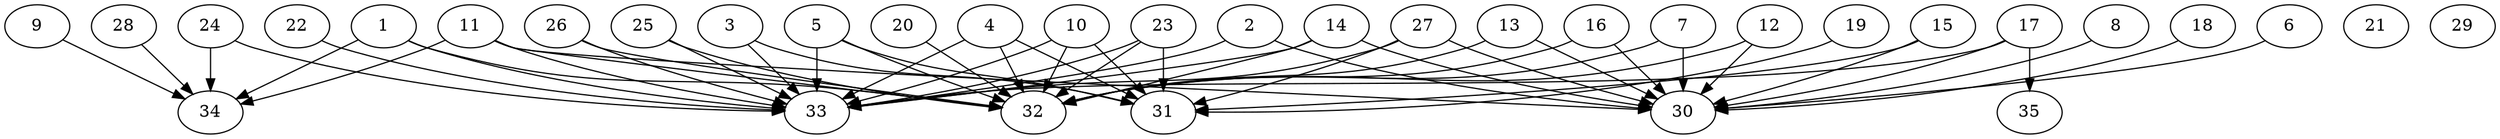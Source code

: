 // DAG automatically generated by daggen at Thu Oct  3 14:05:36 2019
// ./daggen --dot -n 35 --ccr 0.3 --fat 0.9 --regular 0.5 --density 0.7 --mindata 5242880 --maxdata 52428800 
digraph G {
  1 [size="165795840", alpha="0.15", expect_size="49738752"] 
  1 -> 32 [size ="49738752"]
  1 -> 33 [size ="49738752"]
  1 -> 34 [size ="49738752"]
  2 [size="74936320", alpha="0.13", expect_size="22480896"] 
  2 -> 30 [size ="22480896"]
  2 -> 33 [size ="22480896"]
  3 [size="144936960", alpha="0.10", expect_size="43481088"] 
  3 -> 31 [size ="43481088"]
  3 -> 33 [size ="43481088"]
  4 [size="52101120", alpha="0.11", expect_size="15630336"] 
  4 -> 31 [size ="15630336"]
  4 -> 32 [size ="15630336"]
  4 -> 33 [size ="15630336"]
  5 [size="82838187", alpha="0.04", expect_size="24851456"] 
  5 -> 31 [size ="24851456"]
  5 -> 32 [size ="24851456"]
  5 -> 33 [size ="24851456"]
  6 [size="145950720", alpha="0.06", expect_size="43785216"] 
  6 -> 30 [size ="43785216"]
  7 [size="132485120", alpha="0.07", expect_size="39745536"] 
  7 -> 30 [size ="39745536"]
  7 -> 32 [size ="39745536"]
  8 [size="28736853", alpha="0.05", expect_size="8621056"] 
  8 -> 30 [size ="8621056"]
  9 [size="19391147", alpha="0.09", expect_size="5817344"] 
  9 -> 34 [size ="5817344"]
  10 [size="76001280", alpha="0.03", expect_size="22800384"] 
  10 -> 31 [size ="22800384"]
  10 -> 32 [size ="22800384"]
  10 -> 33 [size ="22800384"]
  11 [size="26630827", alpha="0.14", expect_size="7989248"] 
  11 -> 30 [size ="7989248"]
  11 -> 32 [size ="7989248"]
  11 -> 33 [size ="7989248"]
  11 -> 34 [size ="7989248"]
  12 [size="140916053", alpha="0.01", expect_size="42274816"] 
  12 -> 30 [size ="42274816"]
  12 -> 32 [size ="42274816"]
  13 [size="83787093", alpha="0.01", expect_size="25136128"] 
  13 -> 30 [size ="25136128"]
  13 -> 32 [size ="25136128"]
  14 [size="162816000", alpha="0.02", expect_size="48844800"] 
  14 -> 30 [size ="48844800"]
  14 -> 32 [size ="48844800"]
  14 -> 33 [size ="48844800"]
  15 [size="94665387", alpha="0.17", expect_size="28399616"] 
  15 -> 30 [size ="28399616"]
  15 -> 31 [size ="28399616"]
  16 [size="125361493", alpha="0.08", expect_size="37608448"] 
  16 -> 30 [size ="37608448"]
  16 -> 32 [size ="37608448"]
  17 [size="17800533", alpha="0.01", expect_size="5340160"] 
  17 -> 30 [size ="5340160"]
  17 -> 33 [size ="5340160"]
  17 -> 35 [size ="5340160"]
  18 [size="72632320", alpha="0.19", expect_size="21789696"] 
  18 -> 30 [size ="21789696"]
  19 [size="113469440", alpha="0.09", expect_size="34040832"] 
  19 -> 31 [size ="34040832"]
  20 [size="27859627", alpha="0.13", expect_size="8357888"] 
  20 -> 32 [size ="8357888"]
  21 [size="53770240", alpha="0.15", expect_size="16131072"] 
  22 [size="164512427", alpha="0.04", expect_size="49353728"] 
  22 -> 33 [size ="49353728"]
  23 [size="173243733", alpha="0.10", expect_size="51973120"] 
  23 -> 31 [size ="51973120"]
  23 -> 32 [size ="51973120"]
  23 -> 33 [size ="51973120"]
  24 [size="22101333", alpha="0.00", expect_size="6630400"] 
  24 -> 33 [size ="6630400"]
  24 -> 34 [size ="6630400"]
  25 [size="35304107", alpha="0.19", expect_size="10591232"] 
  25 -> 32 [size ="10591232"]
  25 -> 33 [size ="10591232"]
  26 [size="170171733", alpha="0.14", expect_size="51051520"] 
  26 -> 32 [size ="51051520"]
  26 -> 33 [size ="51051520"]
  27 [size="78629547", alpha="0.03", expect_size="23588864"] 
  27 -> 30 [size ="23588864"]
  27 -> 31 [size ="23588864"]
  27 -> 33 [size ="23588864"]
  28 [size="83995307", alpha="0.14", expect_size="25198592"] 
  28 -> 34 [size ="25198592"]
  29 [size="72321707", alpha="0.05", expect_size="21696512"] 
  30 [size="144390827", alpha="0.04", expect_size="43317248"] 
  31 [size="86080853", alpha="0.04", expect_size="25824256"] 
  32 [size="45704533", alpha="0.19", expect_size="13711360"] 
  33 [size="80728747", alpha="0.03", expect_size="24218624"] 
  34 [size="161331200", alpha="0.05", expect_size="48399360"] 
  35 [size="164843520", alpha="0.18", expect_size="49453056"] 
}
